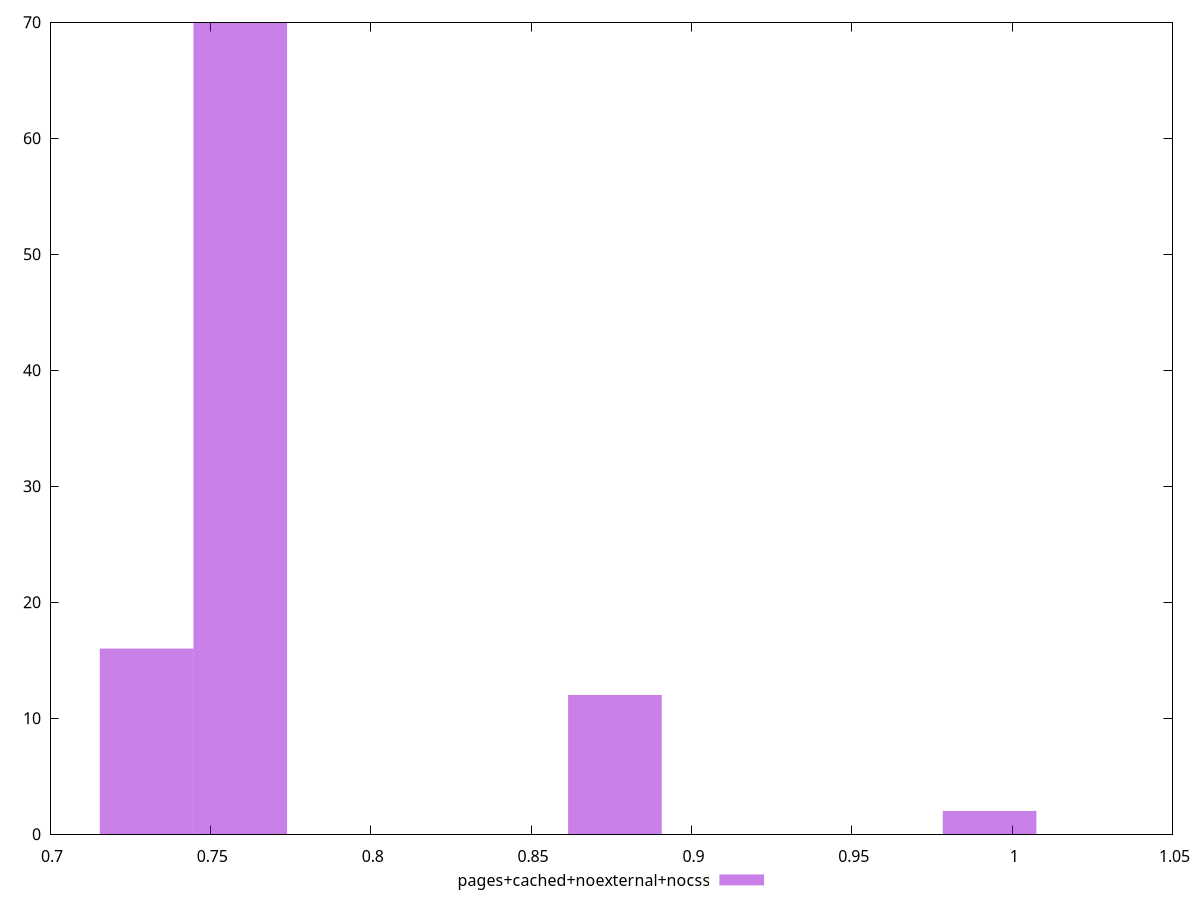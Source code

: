 $_pagesCachedNoexternalNocss <<EOF
0.7593287551198925 70
0.7301238029998967 16
0.876148563599876 12
0.9929683720798594 2
EOF
set key outside below
set terminal pngcairo
set output "report_00005_2020-11-02T22-26-11.212Z/uses-http2/pages+cached+noexternal+nocss//hist.png"
set yrange [0:70]
set boxwidth 0.029204952119995867
set style fill transparent solid 0.5 noborder
plot $_pagesCachedNoexternalNocss title "pages+cached+noexternal+nocss" with boxes ,